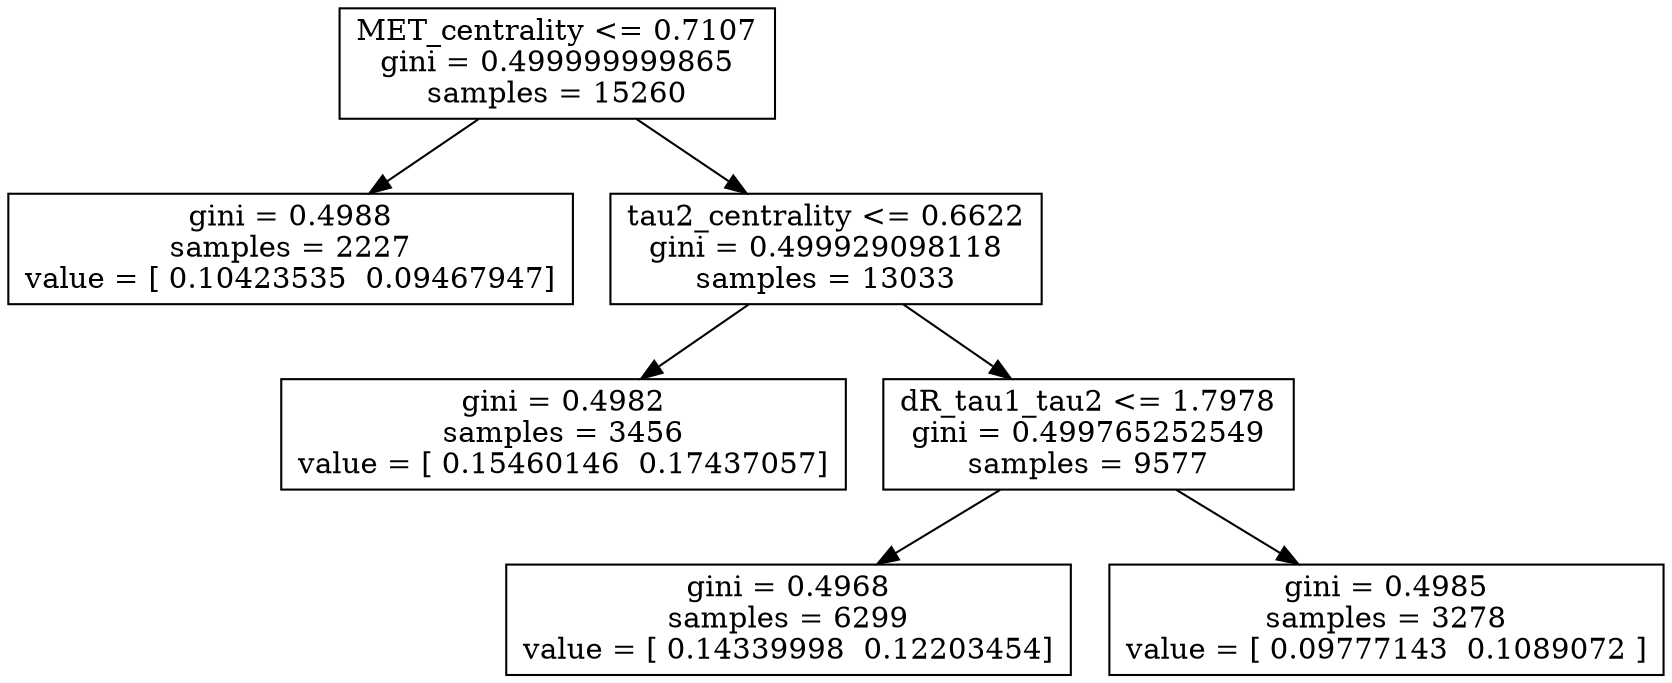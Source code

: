 digraph Tree {
0 [label="MET_centrality <= 0.7107\ngini = 0.499999999865\nsamples = 15260", shape="box"] ;
1 [label="gini = 0.4988\nsamples = 2227\nvalue = [ 0.10423535  0.09467947]", shape="box"] ;
0 -> 1 ;
2 [label="tau2_centrality <= 0.6622\ngini = 0.499929098118\nsamples = 13033", shape="box"] ;
0 -> 2 ;
3 [label="gini = 0.4982\nsamples = 3456\nvalue = [ 0.15460146  0.17437057]", shape="box"] ;
2 -> 3 ;
4 [label="dR_tau1_tau2 <= 1.7978\ngini = 0.499765252549\nsamples = 9577", shape="box"] ;
2 -> 4 ;
5 [label="gini = 0.4968\nsamples = 6299\nvalue = [ 0.14339998  0.12203454]", shape="box"] ;
4 -> 5 ;
6 [label="gini = 0.4985\nsamples = 3278\nvalue = [ 0.09777143  0.1089072 ]", shape="box"] ;
4 -> 6 ;
}
